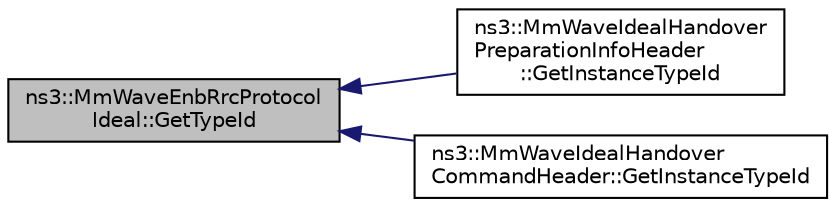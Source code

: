 digraph "ns3::MmWaveEnbRrcProtocolIdeal::GetTypeId"
{
  edge [fontname="Helvetica",fontsize="10",labelfontname="Helvetica",labelfontsize="10"];
  node [fontname="Helvetica",fontsize="10",shape=record];
  rankdir="LR";
  Node1 [label="ns3::MmWaveEnbRrcProtocol\lIdeal::GetTypeId",height=0.2,width=0.4,color="black", fillcolor="grey75", style="filled", fontcolor="black"];
  Node1 -> Node2 [dir="back",color="midnightblue",fontsize="10",style="solid"];
  Node2 [label="ns3::MmWaveIdealHandover\lPreparationInfoHeader\l::GetInstanceTypeId",height=0.2,width=0.4,color="black", fillcolor="white", style="filled",URL="$d5/ddf/classns3_1_1MmWaveIdealHandoverPreparationInfoHeader.html#a873ef2dc17db70f472ddcec2c7509342"];
  Node1 -> Node3 [dir="back",color="midnightblue",fontsize="10",style="solid"];
  Node3 [label="ns3::MmWaveIdealHandover\lCommandHeader::GetInstanceTypeId",height=0.2,width=0.4,color="black", fillcolor="white", style="filled",URL="$dd/de5/classns3_1_1MmWaveIdealHandoverCommandHeader.html#a8b59875a6b8c59eeb8755815d1579826"];
}
